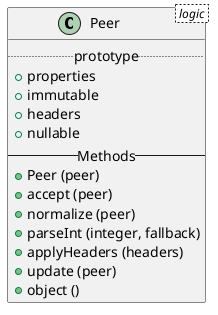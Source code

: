 @startuml
class Peer < logic > {
  .. prototype ..
  + properties
  + immutable
  + headers
  + nullable
  -- Methods --
  + Peer (peer)
  + accept (peer)
  + normalize (peer)
  + parseInt (integer, fallback)
  + applyHeaders (headers)
  + update (peer)
  + object ()
}
@endtuml
